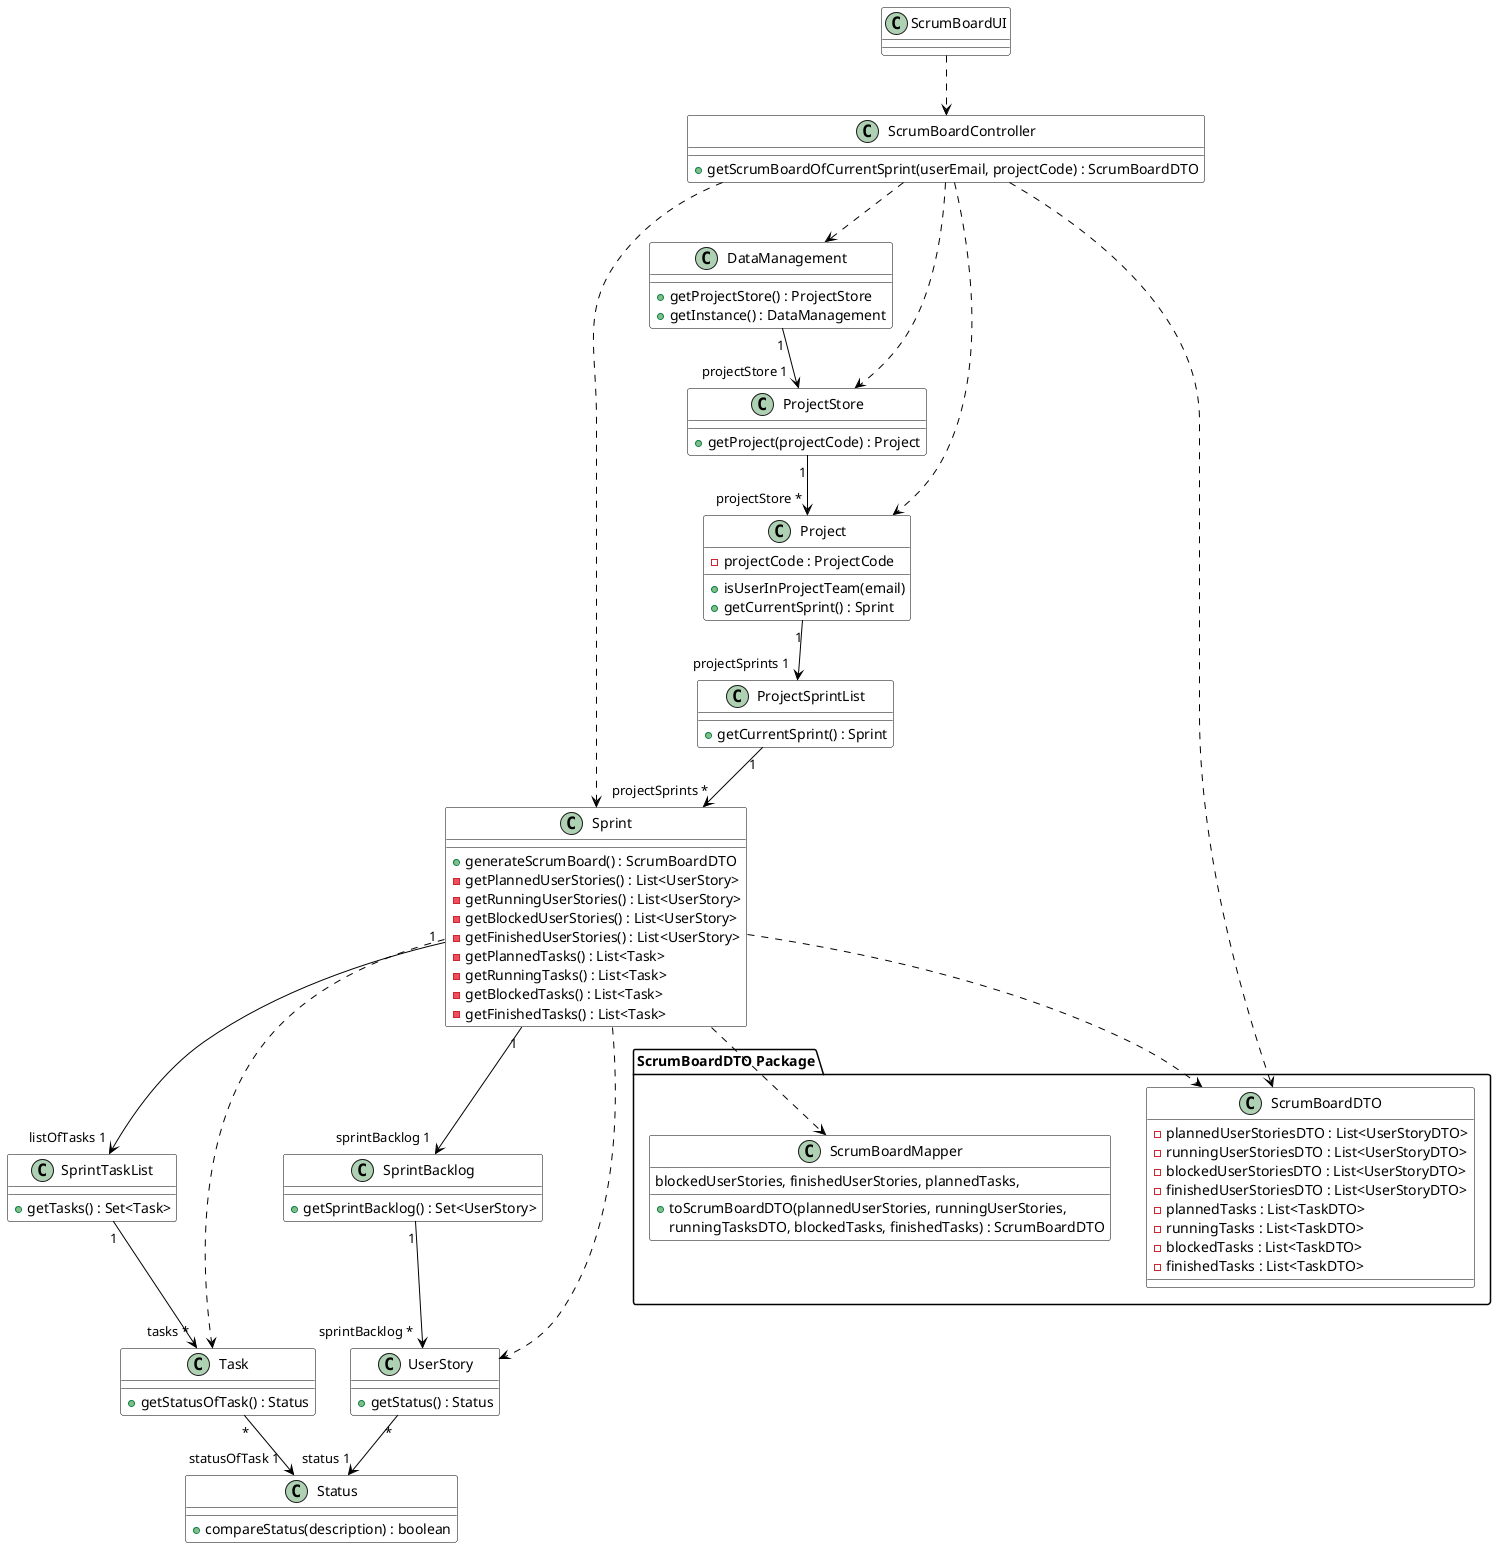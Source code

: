 @startuml
skinparam class {
BackgroundColor #white
ArrowColor #black
BorderColor #black
}
package "ScrumBoardDTO Package" {
	class ScrumBoardMapper {
		+toScrumBoardDTO(plannedUserStories, runningUserStories,
		 blockedUserStories, finishedUserStories, plannedTasks,
		 runningTasksDTO, blockedTasks, finishedTasks) : ScrumBoardDTO
	}

	class ScrumBoardDTO {
		-plannedUserStoriesDTO : List<UserStoryDTO>
		-runningUserStoriesDTO : List<UserStoryDTO>
		-blockedUserStoriesDTO : List<UserStoryDTO>
		-finishedUserStoriesDTO : List<UserStoryDTO>
		-plannedTasks : List<TaskDTO>
		-runningTasks : List<TaskDTO>
		-blockedTasks : List<TaskDTO>
		-finishedTasks : List<TaskDTO>
	}

}

class SprintTaskList {
	+getTasks() : Set<Task>
}

class Task {
	+getStatusOfTask() : Status
}

class Status {
	+compareStatus(description) : boolean
}

class ScrumBoardUI
class SprintBacklog {
	+getSprintBacklog() : Set<UserStory>
}

class UserStory {
	+getStatus() : Status
}

class ScrumBoardController {
	+getScrumBoardOfCurrentSprint(userEmail, projectCode) : ScrumBoardDTO
}

class Sprint {
	+generateScrumBoard() : ScrumBoardDTO
	-getPlannedUserStories() : List<UserStory>
	-getRunningUserStories() : List<UserStory>
	-getBlockedUserStories() : List<UserStory>
	-getFinishedUserStories() : List<UserStory>
	-getPlannedTasks() : List<Task>
	-getRunningTasks() : List<Task>
	-getBlockedTasks() : List<Task>
	-getFinishedTasks() : List<Task>
}

class DataManagement {
	+getProjectStore() : ProjectStore
	+getInstance() : DataManagement
}

class ProjectSprintList {
	+getCurrentSprint() : Sprint
}

class Project {
	-projectCode : ProjectCode
	+isUserInProjectTeam(email)
	+getCurrentSprint() : Sprint
}

class ProjectStore {
	+getProject(projectCode) : Project
}

ScrumBoardUI ..> ScrumBoardController
ScrumBoardController ..> Sprint
ScrumBoardController ..> Project
ScrumBoardController ..>  ProjectStore
ScrumBoardController ..> DataManagement
ScrumBoardController ..> ScrumBoardDTO
DataManagement "1" --> "projectStore 1" ProjectStore
ProjectStore "1" --> "projectStore *" Project
Project "1" --> "projectSprints 1" ProjectSprintList
ProjectSprintList "1" --down> "projectSprints *" Sprint
Sprint ..> ScrumBoardMapper
Sprint ..> ScrumBoardDTO
Sprint ..> Task
Sprint ..> UserStory
Sprint "1" -down-> "listOfTasks 1" SprintTaskList
Sprint "1" -down-> "sprintBacklog 1" SprintBacklog
SprintBacklog "1" --down> "sprintBacklog *" UserStory
SprintTaskList "1" --down> "tasks *"  Task
Task "*" --down> "statusOfTask 1" Status
UserStory "*" --down> "status 1" Status







@enduml